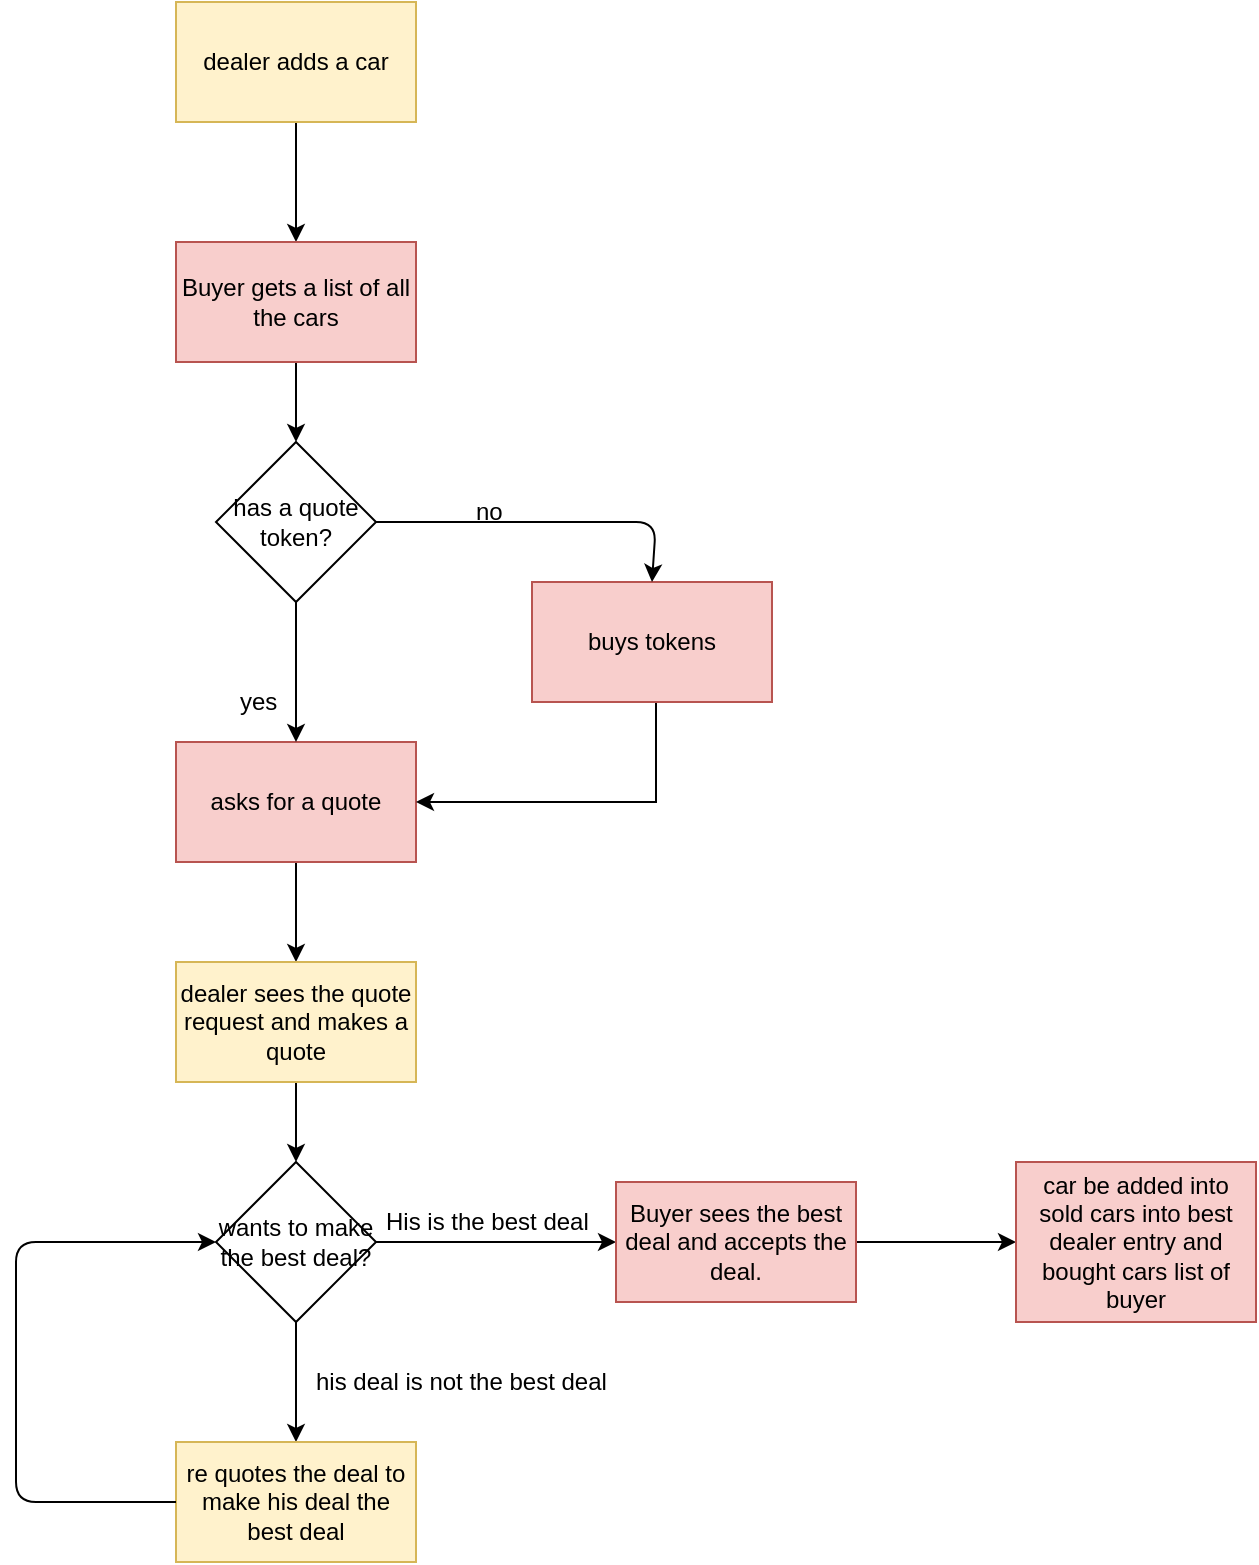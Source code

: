 <mxfile version="12.1.7" type="device" pages="8"><diagram id="_JWOahZKL6afUzLw938U" name="App Flow"><mxGraphModel dx="1010" dy="579" grid="1" gridSize="10" guides="1" tooltips="1" connect="1" arrows="1" fold="1" page="1" pageScale="1" pageWidth="1600" pageHeight="900" math="0" shadow="0"><root><mxCell id="xQUH49Ker7GJrJ7nFo1s-0"/><mxCell id="xQUH49Ker7GJrJ7nFo1s-1" parent="xQUH49Ker7GJrJ7nFo1s-0"/><mxCell id="lSdM_FK7OzMvM5Q3ENN9-2" value="" style="edgeStyle=orthogonalEdgeStyle;rounded=0;orthogonalLoop=1;jettySize=auto;html=1;" parent="xQUH49Ker7GJrJ7nFo1s-1" source="lSdM_FK7OzMvM5Q3ENN9-0" target="lSdM_FK7OzMvM5Q3ENN9-1" edge="1"><mxGeometry relative="1" as="geometry"/></mxCell><mxCell id="lSdM_FK7OzMvM5Q3ENN9-0" value="&lt;font color=&quot;#000000&quot;&gt;dealer adds a car&lt;/font&gt;" style="rounded=0;whiteSpace=wrap;html=1;fillColor=#fff2cc;strokeColor=#d6b656;" parent="xQUH49Ker7GJrJ7nFo1s-1" vertex="1"><mxGeometry x="600" y="80" width="120" height="60" as="geometry"/></mxCell><mxCell id="lSdM_FK7OzMvM5Q3ENN9-13" value="" style="edgeStyle=orthogonalEdgeStyle;rounded=0;orthogonalLoop=1;jettySize=auto;html=1;" parent="xQUH49Ker7GJrJ7nFo1s-1" source="lSdM_FK7OzMvM5Q3ENN9-1" target="lSdM_FK7OzMvM5Q3ENN9-9" edge="1"><mxGeometry relative="1" as="geometry"/></mxCell><mxCell id="lSdM_FK7OzMvM5Q3ENN9-1" value="&lt;font color=&quot;#000000&quot;&gt;Buyer gets a list of all the cars&lt;/font&gt;" style="rounded=0;whiteSpace=wrap;html=1;fillColor=#f8cecc;strokeColor=#b85450;" parent="xQUH49Ker7GJrJ7nFo1s-1" vertex="1"><mxGeometry x="600" y="200" width="120" height="60" as="geometry"/></mxCell><mxCell id="lSdM_FK7OzMvM5Q3ENN9-6" value="" style="edgeStyle=orthogonalEdgeStyle;rounded=0;orthogonalLoop=1;jettySize=auto;html=1;" parent="xQUH49Ker7GJrJ7nFo1s-1" source="lSdM_FK7OzMvM5Q3ENN9-3" target="lSdM_FK7OzMvM5Q3ENN9-5" edge="1"><mxGeometry relative="1" as="geometry"/></mxCell><mxCell id="lSdM_FK7OzMvM5Q3ENN9-3" value="&lt;font color=&quot;#000000&quot;&gt;asks for a quote&lt;/font&gt;" style="rounded=0;whiteSpace=wrap;html=1;fillColor=#f8cecc;strokeColor=#b85450;" parent="xQUH49Ker7GJrJ7nFo1s-1" vertex="1"><mxGeometry x="600" y="450" width="120" height="60" as="geometry"/></mxCell><mxCell id="lSdM_FK7OzMvM5Q3ENN9-22" value="" style="edgeStyle=orthogonalEdgeStyle;rounded=0;orthogonalLoop=1;jettySize=auto;html=1;" parent="xQUH49Ker7GJrJ7nFo1s-1" source="lSdM_FK7OzMvM5Q3ENN9-5" target="lSdM_FK7OzMvM5Q3ENN9-21" edge="1"><mxGeometry relative="1" as="geometry"/></mxCell><mxCell id="lSdM_FK7OzMvM5Q3ENN9-5" value="&lt;font color=&quot;#000000&quot;&gt;dealer sees the quote request and makes a quote&lt;/font&gt;" style="rounded=0;whiteSpace=wrap;html=1;fillColor=#fff2cc;strokeColor=#d6b656;" parent="xQUH49Ker7GJrJ7nFo1s-1" vertex="1"><mxGeometry x="600" y="560" width="120" height="60" as="geometry"/></mxCell><mxCell id="lSdM_FK7OzMvM5Q3ENN9-9" value="has a quote token?" style="rhombus;whiteSpace=wrap;html=1;" parent="xQUH49Ker7GJrJ7nFo1s-1" vertex="1"><mxGeometry x="620" y="300" width="80" height="80" as="geometry"/></mxCell><mxCell id="lSdM_FK7OzMvM5Q3ENN9-10" value="" style="endArrow=classic;html=1;exitX=0.5;exitY=1;exitDx=0;exitDy=0;entryX=0.5;entryY=0;entryDx=0;entryDy=0;" parent="xQUH49Ker7GJrJ7nFo1s-1" source="lSdM_FK7OzMvM5Q3ENN9-9" target="lSdM_FK7OzMvM5Q3ENN9-3" edge="1"><mxGeometry width="50" height="50" relative="1" as="geometry"><mxPoint x="440" y="870" as="sourcePoint"/><mxPoint x="490" y="820" as="targetPoint"/><Array as="points"><mxPoint x="660" y="420"/></Array></mxGeometry></mxCell><mxCell id="lSdM_FK7OzMvM5Q3ENN9-11" value="yes" style="text;html=1;resizable=0;points=[];autosize=1;align=left;verticalAlign=top;spacingTop=-4;" parent="xQUH49Ker7GJrJ7nFo1s-1" vertex="1"><mxGeometry x="630" y="420" width="30" height="20" as="geometry"/></mxCell><mxCell id="lSdM_FK7OzMvM5Q3ENN9-20" value="" style="edgeStyle=orthogonalEdgeStyle;rounded=0;orthogonalLoop=1;jettySize=auto;html=1;entryX=1;entryY=0.5;entryDx=0;entryDy=0;" parent="xQUH49Ker7GJrJ7nFo1s-1" source="lSdM_FK7OzMvM5Q3ENN9-16" target="lSdM_FK7OzMvM5Q3ENN9-3" edge="1"><mxGeometry relative="1" as="geometry"><mxPoint x="840" y="540" as="targetPoint"/><Array as="points"><mxPoint x="840" y="480"/></Array></mxGeometry></mxCell><mxCell id="lSdM_FK7OzMvM5Q3ENN9-16" value="&lt;font color=&quot;#000000&quot;&gt;buys tokens&lt;/font&gt;" style="rounded=0;whiteSpace=wrap;html=1;fillColor=#f8cecc;strokeColor=#b85450;" parent="xQUH49Ker7GJrJ7nFo1s-1" vertex="1"><mxGeometry x="778" y="370" width="120" height="60" as="geometry"/></mxCell><mxCell id="lSdM_FK7OzMvM5Q3ENN9-17" value="" style="endArrow=classic;html=1;exitX=1;exitY=0.5;exitDx=0;exitDy=0;entryX=0.5;entryY=0;entryDx=0;entryDy=0;" parent="xQUH49Ker7GJrJ7nFo1s-1" source="lSdM_FK7OzMvM5Q3ENN9-9" target="lSdM_FK7OzMvM5Q3ENN9-16" edge="1"><mxGeometry width="50" height="50" relative="1" as="geometry"><mxPoint x="440" y="870" as="sourcePoint"/><mxPoint x="490" y="820" as="targetPoint"/><Array as="points"><mxPoint x="840" y="340"/></Array></mxGeometry></mxCell><mxCell id="lSdM_FK7OzMvM5Q3ENN9-18" value="no" style="text;html=1;resizable=0;points=[];autosize=1;align=left;verticalAlign=top;spacingTop=-4;" parent="xQUH49Ker7GJrJ7nFo1s-1" vertex="1"><mxGeometry x="748" y="325" width="30" height="20" as="geometry"/></mxCell><mxCell id="lSdM_FK7OzMvM5Q3ENN9-24" value="" style="edgeStyle=orthogonalEdgeStyle;rounded=0;orthogonalLoop=1;jettySize=auto;html=1;entryX=0;entryY=0.5;entryDx=0;entryDy=0;" parent="xQUH49Ker7GJrJ7nFo1s-1" source="lSdM_FK7OzMvM5Q3ENN9-21" target="lSdM_FK7OzMvM5Q3ENN9-25" edge="1"><mxGeometry relative="1" as="geometry"><mxPoint x="780" y="700" as="targetPoint"/></mxGeometry></mxCell><mxCell id="lSdM_FK7OzMvM5Q3ENN9-28" value="" style="edgeStyle=orthogonalEdgeStyle;rounded=0;orthogonalLoop=1;jettySize=auto;html=1;" parent="xQUH49Ker7GJrJ7nFo1s-1" source="lSdM_FK7OzMvM5Q3ENN9-21" edge="1"><mxGeometry relative="1" as="geometry"><mxPoint x="660" y="800" as="targetPoint"/></mxGeometry></mxCell><mxCell id="lSdM_FK7OzMvM5Q3ENN9-21" value="wants to make the best deal?" style="rhombus;whiteSpace=wrap;html=1;" parent="xQUH49Ker7GJrJ7nFo1s-1" vertex="1"><mxGeometry x="620" y="660" width="80" height="80" as="geometry"/></mxCell><mxCell id="lSdM_FK7OzMvM5Q3ENN9-35" value="" style="edgeStyle=orthogonalEdgeStyle;rounded=0;orthogonalLoop=1;jettySize=auto;html=1;" parent="xQUH49Ker7GJrJ7nFo1s-1" source="lSdM_FK7OzMvM5Q3ENN9-25" target="lSdM_FK7OzMvM5Q3ENN9-34" edge="1"><mxGeometry relative="1" as="geometry"/></mxCell><mxCell id="lSdM_FK7OzMvM5Q3ENN9-25" value="&lt;span style=&quot;color: rgb(0 , 0 , 0) ; white-space: normal&quot;&gt;Buyer sees the best deal and accepts the deal.&lt;/span&gt;" style="rounded=0;whiteSpace=wrap;html=1;fillColor=#f8cecc;strokeColor=#b85450;" parent="xQUH49Ker7GJrJ7nFo1s-1" vertex="1"><mxGeometry x="820" y="670" width="120" height="60" as="geometry"/></mxCell><mxCell id="lSdM_FK7OzMvM5Q3ENN9-34" value="&lt;span style=&quot;color: rgb(0 , 0 , 0) ; white-space: normal&quot;&gt;car be added into sold cars into best dealer entry and bought cars list of buyer&lt;/span&gt;" style="rounded=0;whiteSpace=wrap;html=1;fillColor=#f8cecc;strokeColor=#b85450;" parent="xQUH49Ker7GJrJ7nFo1s-1" vertex="1"><mxGeometry x="1020" y="660" width="120" height="80" as="geometry"/></mxCell><mxCell id="lSdM_FK7OzMvM5Q3ENN9-26" value="His is the best deal" style="text;html=1;resizable=0;points=[];autosize=1;align=left;verticalAlign=top;spacingTop=-4;" parent="xQUH49Ker7GJrJ7nFo1s-1" vertex="1"><mxGeometry x="703" y="680" width="120" height="20" as="geometry"/></mxCell><mxCell id="lSdM_FK7OzMvM5Q3ENN9-29" value="&lt;font color=&quot;#000000&quot;&gt;re quotes the deal to make his deal the best deal&lt;/font&gt;" style="rounded=0;whiteSpace=wrap;html=1;fillColor=#fff2cc;strokeColor=#d6b656;" parent="xQUH49Ker7GJrJ7nFo1s-1" vertex="1"><mxGeometry x="600" y="800" width="120" height="60" as="geometry"/></mxCell><mxCell id="lSdM_FK7OzMvM5Q3ENN9-30" value="his deal is not the best deal" style="text;html=1;resizable=0;points=[];autosize=1;align=left;verticalAlign=top;spacingTop=-4;" parent="xQUH49Ker7GJrJ7nFo1s-1" vertex="1"><mxGeometry x="668" y="760" width="160" height="20" as="geometry"/></mxCell><mxCell id="lSdM_FK7OzMvM5Q3ENN9-33" value="" style="endArrow=classic;html=1;exitX=0;exitY=0.5;exitDx=0;exitDy=0;entryX=0;entryY=0.5;entryDx=0;entryDy=0;" parent="xQUH49Ker7GJrJ7nFo1s-1" source="lSdM_FK7OzMvM5Q3ENN9-29" target="lSdM_FK7OzMvM5Q3ENN9-21" edge="1"><mxGeometry width="50" height="50" relative="1" as="geometry"><mxPoint x="600" y="930" as="sourcePoint"/><mxPoint x="650" y="880" as="targetPoint"/><Array as="points"><mxPoint x="520" y="830"/><mxPoint x="520" y="700"/></Array></mxGeometry></mxCell></root></mxGraphModel></diagram><diagram id="l_OWvoOeJdLiLhpWhMHk" name="dealer main page"><mxGraphModel dx="1010" dy="579" grid="1" gridSize="10" guides="1" tooltips="1" connect="1" arrows="1" fold="1" page="1" pageScale="1" pageWidth="1600" pageHeight="900" math="0" shadow="0"><root><mxCell id="0"/><mxCell id="1" parent="0"/><mxCell id="rDy1bHZnSCG0tOZnkR3o-3" value="" style="edgeStyle=orthogonalEdgeStyle;rounded=0;orthogonalLoop=1;jettySize=auto;html=1;" parent="1" source="rDy1bHZnSCG0tOZnkR3o-1" target="rDy1bHZnSCG0tOZnkR3o-2" edge="1"><mxGeometry relative="1" as="geometry"/></mxCell><mxCell id="rDy1bHZnSCG0tOZnkR3o-1" value="Dealer Registration" style="rounded=0;whiteSpace=wrap;html=1;fillColor=#fa6800;strokeColor=#C73500;fontColor=#ffffff;" parent="1" vertex="1"><mxGeometry x="410" y="140" width="120" height="60" as="geometry"/></mxCell><mxCell id="rDy1bHZnSCG0tOZnkR3o-5" value="" style="edgeStyle=orthogonalEdgeStyle;rounded=0;orthogonalLoop=1;jettySize=auto;html=1;" parent="1" source="rDy1bHZnSCG0tOZnkR3o-2" target="rDy1bHZnSCG0tOZnkR3o-4" edge="1"><mxGeometry relative="1" as="geometry"><Array as="points"><mxPoint x="470" y="370"/><mxPoint x="250" y="370"/></Array></mxGeometry></mxCell><mxCell id="rDy1bHZnSCG0tOZnkR3o-9" value="" style="edgeStyle=orthogonalEdgeStyle;rounded=0;orthogonalLoop=1;jettySize=auto;html=1;" parent="1" source="rDy1bHZnSCG0tOZnkR3o-2" target="rDy1bHZnSCG0tOZnkR3o-8" edge="1"><mxGeometry relative="1" as="geometry"><Array as="points"><mxPoint x="470" y="370"/><mxPoint x="700" y="370"/></Array></mxGeometry></mxCell><mxCell id="rDy1bHZnSCG0tOZnkR3o-2" value="Dealer Login" style="rounded=0;whiteSpace=wrap;html=1;fillColor=#fa6800;strokeColor=#C73500;fontColor=#ffffff;" parent="1" vertex="1"><mxGeometry x="410" y="270" width="120" height="60" as="geometry"/></mxCell><mxCell id="rDy1bHZnSCG0tOZnkR3o-8" value="sold cars" style="rounded=0;whiteSpace=wrap;html=1;fillColor=#6d8764;strokeColor=#3A5431;fontColor=#ffffff;" parent="1" vertex="1"><mxGeometry x="630" y="430" width="120" height="60" as="geometry"/></mxCell><mxCell id="rDy1bHZnSCG0tOZnkR3o-4" value="Market" style="rounded=0;whiteSpace=wrap;html=1;fillColor=#6d8764;strokeColor=#3A5431;fontColor=#ffffff;" parent="1" vertex="1"><mxGeometry x="190" y="430" width="120" height="60" as="geometry"/></mxCell><mxCell id="rDy1bHZnSCG0tOZnkR3o-6" value="selling cars" style="rounded=0;whiteSpace=wrap;html=1;fillColor=#6d8764;strokeColor=#3A5431;fontColor=#ffffff;" parent="1" vertex="1"><mxGeometry x="410" y="430" width="120" height="60" as="geometry"/></mxCell><mxCell id="rDy1bHZnSCG0tOZnkR3o-7" value="" style="endArrow=classic;html=1;exitX=0.5;exitY=1;exitDx=0;exitDy=0;entryX=0.5;entryY=0;entryDx=0;entryDy=0;" parent="1" source="rDy1bHZnSCG0tOZnkR3o-2" target="rDy1bHZnSCG0tOZnkR3o-6" edge="1"><mxGeometry width="50" height="50" relative="1" as="geometry"><mxPoint x="190" y="560" as="sourcePoint"/><mxPoint x="240" y="510" as="targetPoint"/></mxGeometry></mxCell><mxCell id="rDy1bHZnSCG0tOZnkR3o-10" value="Name&lt;br&gt;Registration&lt;br&gt;location&lt;br&gt;Brand&lt;br&gt;new car contact&lt;br&gt;used car contact" style="shape=callout;whiteSpace=wrap;html=1;perimeter=calloutPerimeter;position2=0.35;fillColor=#647687;strokeColor=#314354;fontColor=#ffffff;" parent="1" vertex="1"><mxGeometry x="460" y="10" width="220" height="140" as="geometry"/></mxCell><mxCell id="7pzihvkaEYAT3Uon4yB2-1" value="add car" style="rounded=0;whiteSpace=wrap;html=1;fillColor=#6d8764;strokeColor=#3A5431;fontColor=#ffffff;" parent="1" vertex="1"><mxGeometry x="800" y="430" width="120" height="60" as="geometry"/></mxCell><mxCell id="7pzihvkaEYAT3Uon4yB2-3" value="" style="endArrow=classic;html=1;entryX=0.5;entryY=0;entryDx=0;entryDy=0;" parent="1" target="7pzihvkaEYAT3Uon4yB2-1" edge="1"><mxGeometry width="50" height="50" relative="1" as="geometry"><mxPoint x="470" y="330" as="sourcePoint"/><mxPoint x="240" y="510" as="targetPoint"/><Array as="points"><mxPoint x="470" y="370"/><mxPoint x="700" y="370"/><mxPoint x="860" y="370"/><mxPoint x="860" y="380"/></Array></mxGeometry></mxCell></root></mxGraphModel></diagram><diagram id="HciQ6Fyn_1RS3OPEF-Uc" name="Buyer main page"><mxGraphModel dx="1010" dy="579" grid="1" gridSize="10" guides="1" tooltips="1" connect="1" arrows="1" fold="1" page="1" pageScale="1" pageWidth="1600" pageHeight="900" math="0" shadow="0"><root><mxCell id="kFa2ygG_e-dMttKfjSjG-0"/><mxCell id="kFa2ygG_e-dMttKfjSjG-1" parent="kFa2ygG_e-dMttKfjSjG-0"/><mxCell id="FEh0z0C6zVy-Aej0r-nN-0" value="" style="edgeStyle=orthogonalEdgeStyle;rounded=0;orthogonalLoop=1;jettySize=auto;html=1;" parent="kFa2ygG_e-dMttKfjSjG-1" source="FEh0z0C6zVy-Aej0r-nN-1" target="FEh0z0C6zVy-Aej0r-nN-4" edge="1"><mxGeometry relative="1" as="geometry"/></mxCell><mxCell id="FEh0z0C6zVy-Aej0r-nN-1" value="Buyer Registration" style="rounded=0;whiteSpace=wrap;html=1;fillColor=#fa6800;strokeColor=#C73500;fontColor=#ffffff;" parent="kFa2ygG_e-dMttKfjSjG-1" vertex="1"><mxGeometry x="540" y="150" width="120" height="60" as="geometry"/></mxCell><mxCell id="FEh0z0C6zVy-Aej0r-nN-2" value="" style="edgeStyle=orthogonalEdgeStyle;rounded=0;orthogonalLoop=1;jettySize=auto;html=1;" parent="kFa2ygG_e-dMttKfjSjG-1" source="FEh0z0C6zVy-Aej0r-nN-4" target="FEh0z0C6zVy-Aej0r-nN-6" edge="1"><mxGeometry relative="1" as="geometry"><Array as="points"><mxPoint x="600" y="370"/><mxPoint x="250" y="370"/></Array></mxGeometry></mxCell><mxCell id="FEh0z0C6zVy-Aej0r-nN-3" value="" style="edgeStyle=orthogonalEdgeStyle;rounded=0;orthogonalLoop=1;jettySize=auto;html=1;" parent="kFa2ygG_e-dMttKfjSjG-1" source="FEh0z0C6zVy-Aej0r-nN-4" target="FEh0z0C6zVy-Aej0r-nN-5" edge="1"><mxGeometry relative="1" as="geometry"><Array as="points"><mxPoint x="600" y="370"/><mxPoint x="700" y="370"/></Array></mxGeometry></mxCell><mxCell id="28tw2Whh2TYjzqn_sLsY-1" value="" style="edgeStyle=orthogonalEdgeStyle;rounded=0;orthogonalLoop=1;jettySize=auto;html=1;" parent="kFa2ygG_e-dMttKfjSjG-1" source="FEh0z0C6zVy-Aej0r-nN-4" target="28tw2Whh2TYjzqn_sLsY-0" edge="1"><mxGeometry relative="1" as="geometry"><Array as="points"><mxPoint x="600" y="370"/><mxPoint x="910" y="370"/></Array></mxGeometry></mxCell><mxCell id="FEh0z0C6zVy-Aej0r-nN-4" value="Buyer Login" style="rounded=0;whiteSpace=wrap;html=1;fillColor=#fa6800;strokeColor=#C73500;fontColor=#ffffff;" parent="kFa2ygG_e-dMttKfjSjG-1" vertex="1"><mxGeometry x="540" y="280" width="120" height="60" as="geometry"/></mxCell><mxCell id="28tw2Whh2TYjzqn_sLsY-0" value="Buy quote Tokens" style="rounded=0;whiteSpace=wrap;html=1;fillColor=#6d8764;strokeColor=#3A5431;fontColor=#ffffff;" parent="kFa2ygG_e-dMttKfjSjG-1" vertex="1"><mxGeometry x="850" y="430" width="120" height="60" as="geometry"/></mxCell><mxCell id="FEh0z0C6zVy-Aej0r-nN-5" value="bought cars" style="rounded=0;whiteSpace=wrap;html=1;fillColor=#6d8764;strokeColor=#3A5431;fontColor=#ffffff;" parent="kFa2ygG_e-dMttKfjSjG-1" vertex="1"><mxGeometry x="630" y="430" width="120" height="60" as="geometry"/></mxCell><mxCell id="FEh0z0C6zVy-Aej0r-nN-6" value="Display cars for quoting" style="rounded=0;whiteSpace=wrap;html=1;fillColor=#6d8764;strokeColor=#3A5431;fontColor=#ffffff;" parent="kFa2ygG_e-dMttKfjSjG-1" vertex="1"><mxGeometry x="190" y="430" width="120" height="60" as="geometry"/></mxCell><mxCell id="FEh0z0C6zVy-Aej0r-nN-7" value="asked for quotes list" style="rounded=0;whiteSpace=wrap;html=1;fillColor=#6d8764;strokeColor=#3A5431;fontColor=#ffffff;" parent="kFa2ygG_e-dMttKfjSjG-1" vertex="1"><mxGeometry x="410" y="430" width="120" height="60" as="geometry"/></mxCell><mxCell id="FEh0z0C6zVy-Aej0r-nN-9" value="Name&lt;br&gt;location&lt;br&gt;email&lt;br&gt;mobile" style="shape=callout;whiteSpace=wrap;html=1;perimeter=calloutPerimeter;position2=0.35;fillColor=#647687;strokeColor=#314354;fontColor=#ffffff;" parent="kFa2ygG_e-dMttKfjSjG-1" vertex="1"><mxGeometry x="590" y="20" width="220" height="140" as="geometry"/></mxCell><mxCell id="28tw2Whh2TYjzqn_sLsY-4" value="" style="endArrow=classic;html=1;" parent="kFa2ygG_e-dMttKfjSjG-1" target="FEh0z0C6zVy-Aej0r-nN-7" edge="1"><mxGeometry width="50" height="50" relative="1" as="geometry"><mxPoint x="470" y="370" as="sourcePoint"/><mxPoint x="240" y="510" as="targetPoint"/></mxGeometry></mxCell></root></mxGraphModel></diagram><diagram id="SoOjAlOEeJSRVpAw0em8" name="market"><mxGraphModel dx="1010" dy="579" grid="1" gridSize="10" guides="1" tooltips="1" connect="1" arrows="1" fold="1" page="1" pageScale="1" pageWidth="1600" pageHeight="900" math="0" shadow="0"><root><mxCell id="N1uM5n4BXM5df2yX37hn-0"/><mxCell id="N1uM5n4BXM5df2yX37hn-1" parent="N1uM5n4BXM5df2yX37hn-0"/><mxCell id="N1uM5n4BXM5df2yX37hn-2" value="" style="rounded=0;whiteSpace=wrap;html=1;fillColor=#f9f7ed;strokeColor=#36393d;" parent="N1uM5n4BXM5df2yX37hn-1" vertex="1"><mxGeometry x="70" y="50" width="900" height="470" as="geometry"/></mxCell><mxCell id="N1uM5n4BXM5df2yX37hn-3" value="" style="rounded=0;whiteSpace=wrap;html=1;fillColor=#cce5ff;strokeColor=#36393d;" parent="N1uM5n4BXM5df2yX37hn-1" vertex="1"><mxGeometry x="100" y="90" width="840" height="70" as="geometry"/></mxCell><mxCell id="N1uM5n4BXM5df2yX37hn-4" value="&lt;font color=&quot;#000000&quot;&gt;&lt;b&gt;Car Details&lt;/b&gt;&lt;/font&gt;" style="rounded=0;whiteSpace=wrap;html=1;fillColor=#cdeb8b;strokeColor=#36393d;" parent="N1uM5n4BXM5df2yX37hn-1" vertex="1"><mxGeometry x="120" y="95" width="120" height="60" as="geometry"/></mxCell><mxCell id="N1uM5n4BXM5df2yX37hn-5" value="&lt;font color=&quot;#000000&quot;&gt;&lt;b&gt;Best Quote&lt;/b&gt;&lt;/font&gt;" style="rounded=0;whiteSpace=wrap;html=1;fillColor=#cdeb8b;strokeColor=#36393d;" parent="N1uM5n4BXM5df2yX37hn-1" vertex="1"><mxGeometry x="350" y="95" width="120" height="60" as="geometry"/></mxCell><mxCell id="N1uM5n4BXM5df2yX37hn-6" value="&lt;b style=&quot;color: rgb(0 , 0 , 0) ; white-space: normal&quot;&gt;previous Quote&lt;/b&gt;" style="rounded=0;whiteSpace=wrap;html=1;fillColor=#cdeb8b;strokeColor=#36393d;" parent="N1uM5n4BXM5df2yX37hn-1" vertex="1"><mxGeometry x="590" y="95" width="120" height="60" as="geometry"/></mxCell><mxCell id="N1uM5n4BXM5df2yX37hn-7" value="&lt;b style=&quot;color: rgb(0 , 0 , 0) ; white-space: normal&quot;&gt;Make quote&lt;/b&gt;" style="rounded=0;whiteSpace=wrap;html=1;fillColor=#ffcc99;strokeColor=#36393d;" parent="N1uM5n4BXM5df2yX37hn-1" vertex="1"><mxGeometry x="810" y="95" width="120" height="60" as="geometry"/></mxCell><mxCell id="N1uM5n4BXM5df2yX37hn-8" value="" style="rounded=0;whiteSpace=wrap;html=1;fillColor=#cce5ff;strokeColor=#36393d;" parent="N1uM5n4BXM5df2yX37hn-1" vertex="1"><mxGeometry x="100" y="190" width="840" height="70" as="geometry"/></mxCell><mxCell id="N1uM5n4BXM5df2yX37hn-9" value="&lt;font color=&quot;#000000&quot;&gt;&lt;b&gt;Car Details&lt;/b&gt;&lt;/font&gt;" style="rounded=0;whiteSpace=wrap;html=1;fillColor=#cdeb8b;strokeColor=#36393d;" parent="N1uM5n4BXM5df2yX37hn-1" vertex="1"><mxGeometry x="120" y="195" width="120" height="60" as="geometry"/></mxCell><mxCell id="N1uM5n4BXM5df2yX37hn-10" value="&lt;font color=&quot;#000000&quot;&gt;&lt;b&gt;Best Quote&lt;/b&gt;&lt;/font&gt;" style="rounded=0;whiteSpace=wrap;html=1;fillColor=#cdeb8b;strokeColor=#36393d;" parent="N1uM5n4BXM5df2yX37hn-1" vertex="1"><mxGeometry x="350" y="195" width="120" height="60" as="geometry"/></mxCell><mxCell id="N1uM5n4BXM5df2yX37hn-11" value="&lt;b style=&quot;color: rgb(0 , 0 , 0) ; white-space: normal&quot;&gt;your Quote&lt;/b&gt;" style="rounded=0;whiteSpace=wrap;html=1;fillColor=#cdeb8b;strokeColor=#36393d;" parent="N1uM5n4BXM5df2yX37hn-1" vertex="1"><mxGeometry x="590" y="195" width="120" height="60" as="geometry"/></mxCell><mxCell id="N1uM5n4BXM5df2yX37hn-12" value="&lt;b style=&quot;color: rgb(0 , 0 , 0) ; white-space: normal&quot;&gt;Make quote&lt;/b&gt;" style="rounded=0;whiteSpace=wrap;html=1;fillColor=#ffcc99;strokeColor=#36393d;" parent="N1uM5n4BXM5df2yX37hn-1" vertex="1"><mxGeometry x="810" y="195" width="120" height="60" as="geometry"/></mxCell><mxCell id="N1uM5n4BXM5df2yX37hn-13" value="" style="rounded=0;whiteSpace=wrap;html=1;fillColor=#cce5ff;strokeColor=#36393d;" parent="N1uM5n4BXM5df2yX37hn-1" vertex="1"><mxGeometry x="100" y="290" width="840" height="70" as="geometry"/></mxCell><mxCell id="N1uM5n4BXM5df2yX37hn-14" value="&lt;font color=&quot;#000000&quot;&gt;&lt;b&gt;Car Details&lt;/b&gt;&lt;/font&gt;" style="rounded=0;whiteSpace=wrap;html=1;fillColor=#cdeb8b;strokeColor=#36393d;" parent="N1uM5n4BXM5df2yX37hn-1" vertex="1"><mxGeometry x="120" y="295" width="120" height="60" as="geometry"/></mxCell><mxCell id="N1uM5n4BXM5df2yX37hn-15" value="&lt;font color=&quot;#000000&quot;&gt;&lt;b&gt;Best Quote&lt;/b&gt;&lt;/font&gt;" style="rounded=0;whiteSpace=wrap;html=1;fillColor=#cdeb8b;strokeColor=#36393d;" parent="N1uM5n4BXM5df2yX37hn-1" vertex="1"><mxGeometry x="350" y="295" width="120" height="60" as="geometry"/></mxCell><mxCell id="N1uM5n4BXM5df2yX37hn-16" value="&lt;b style=&quot;color: rgb(0 , 0 , 0) ; white-space: normal&quot;&gt;your Quote&lt;/b&gt;" style="rounded=0;whiteSpace=wrap;html=1;fillColor=#cdeb8b;strokeColor=#36393d;" parent="N1uM5n4BXM5df2yX37hn-1" vertex="1"><mxGeometry x="590" y="295" width="120" height="60" as="geometry"/></mxCell><mxCell id="N1uM5n4BXM5df2yX37hn-17" value="&lt;b style=&quot;color: rgb(0 , 0 , 0) ; white-space: normal&quot;&gt;Make quote&lt;/b&gt;" style="rounded=0;whiteSpace=wrap;html=1;fillColor=#ffcc99;strokeColor=#36393d;" parent="N1uM5n4BXM5df2yX37hn-1" vertex="1"><mxGeometry x="810" y="295" width="120" height="60" as="geometry"/></mxCell><mxCell id="N1uM5n4BXM5df2yX37hn-18" value="" style="rounded=0;whiteSpace=wrap;html=1;fillColor=#cce5ff;strokeColor=#36393d;" parent="N1uM5n4BXM5df2yX37hn-1" vertex="1"><mxGeometry x="100" y="390" width="840" height="70" as="geometry"/></mxCell><mxCell id="N1uM5n4BXM5df2yX37hn-19" value="&lt;font color=&quot;#000000&quot;&gt;&lt;b&gt;Car Details&lt;/b&gt;&lt;/font&gt;" style="rounded=0;whiteSpace=wrap;html=1;fillColor=#cdeb8b;strokeColor=#36393d;" parent="N1uM5n4BXM5df2yX37hn-1" vertex="1"><mxGeometry x="120" y="395" width="120" height="60" as="geometry"/></mxCell><mxCell id="N1uM5n4BXM5df2yX37hn-20" value="&lt;font color=&quot;#000000&quot;&gt;&lt;b&gt;Best Quote&lt;/b&gt;&lt;/font&gt;" style="rounded=0;whiteSpace=wrap;html=1;fillColor=#cdeb8b;strokeColor=#36393d;" parent="N1uM5n4BXM5df2yX37hn-1" vertex="1"><mxGeometry x="350" y="395" width="120" height="60" as="geometry"/></mxCell><mxCell id="N1uM5n4BXM5df2yX37hn-21" value="&lt;b style=&quot;color: rgb(0 , 0 , 0) ; white-space: normal&quot;&gt;your Quote&lt;/b&gt;" style="rounded=0;whiteSpace=wrap;html=1;fillColor=#cdeb8b;strokeColor=#36393d;" parent="N1uM5n4BXM5df2yX37hn-1" vertex="1"><mxGeometry x="590" y="395" width="120" height="60" as="geometry"/></mxCell><mxCell id="N1uM5n4BXM5df2yX37hn-22" value="&lt;b style=&quot;color: rgb(0 , 0 , 0) ; white-space: normal&quot;&gt;Make quote&lt;/b&gt;" style="rounded=0;whiteSpace=wrap;html=1;fillColor=#ffcc99;strokeColor=#36393d;" parent="N1uM5n4BXM5df2yX37hn-1" vertex="1"><mxGeometry x="810" y="395" width="120" height="60" as="geometry"/></mxCell></root></mxGraphModel></diagram><diagram id="Z0N23t9LJKwJlmC6IoqC" name="Make Quote"><mxGraphModel dx="1024" dy="562" grid="1" gridSize="10" guides="1" tooltips="1" connect="1" arrows="1" fold="1" page="1" pageScale="1" pageWidth="1600" pageHeight="900" math="0" shadow="0"><root><mxCell id="0UrxGp0gx8oBhefroomr-0"/><mxCell id="0UrxGp0gx8oBhefroomr-1" parent="0UrxGp0gx8oBhefroomr-0"/><mxCell id="0UrxGp0gx8oBhefroomr-2" value="" style="rounded=0;whiteSpace=wrap;html=1;fillColor=#f9f7ed;strokeColor=#36393d;" vertex="1" parent="0UrxGp0gx8oBhefroomr-1"><mxGeometry x="330" y="160" width="340" height="490" as="geometry"/></mxCell><mxCell id="cJWZJThstPE6WvMgoiT4-0" value="&lt;font color=&quot;#000000&quot;&gt;&lt;b&gt;&lt;i&gt;Car details&lt;/i&gt;&lt;/b&gt;&lt;/font&gt;" style="rounded=0;whiteSpace=wrap;html=1;fillColor=#cdeb8b;strokeColor=#36393d;" vertex="1" parent="0UrxGp0gx8oBhefroomr-1"><mxGeometry x="415" y="200" width="170" height="130" as="geometry"/></mxCell><mxCell id="hpq8Jpx0dBM6gO05Zb4t-0" value="&lt;font color=&quot;#000000&quot;&gt;&lt;b&gt;Enter Quote&lt;/b&gt;&lt;/font&gt;" style="rounded=0;whiteSpace=wrap;html=1;fillColor=#ffcc99;strokeColor=#36393d;" vertex="1" parent="0UrxGp0gx8oBhefroomr-1"><mxGeometry x="410" y="390" width="180" height="80" as="geometry"/></mxCell><mxCell id="hpq8Jpx0dBM6gO05Zb4t-1" value="&lt;font color=&quot;#000000&quot;&gt;&lt;b&gt;&lt;i&gt;Display quote effective price&lt;/i&gt;&lt;/b&gt;&lt;/font&gt;" style="rounded=0;whiteSpace=wrap;html=1;fillColor=#cdeb8b;strokeColor=#36393d;" vertex="1" parent="0UrxGp0gx8oBhefroomr-1"><mxGeometry x="410" y="510" width="180" height="60" as="geometry"/></mxCell></root></mxGraphModel></diagram><diagram id="NXJiwJl5b_1vi9bjn24G" name="Display cars for quoting"><mxGraphModel dx="1024" dy="562" grid="1" gridSize="10" guides="1" tooltips="1" connect="1" arrows="1" fold="1" page="1" pageScale="1" pageWidth="1600" pageHeight="900" math="0" shadow="0"><root><mxCell id="EYt9ORdNzNcrmYfPAYbU-0"/><mxCell id="EYt9ORdNzNcrmYfPAYbU-1" parent="EYt9ORdNzNcrmYfPAYbU-0"/><mxCell id="EYt9ORdNzNcrmYfPAYbU-2" value="" style="rounded=0;whiteSpace=wrap;html=1;fillColor=#f9f7ed;strokeColor=#36393d;" vertex="1" parent="EYt9ORdNzNcrmYfPAYbU-1"><mxGeometry x="70" y="50" width="900" height="470" as="geometry"/></mxCell><mxCell id="EYt9ORdNzNcrmYfPAYbU-3" value="" style="rounded=0;whiteSpace=wrap;html=1;fillColor=#cce5ff;strokeColor=#36393d;" vertex="1" parent="EYt9ORdNzNcrmYfPAYbU-1"><mxGeometry x="100" y="90" width="840" height="70" as="geometry"/></mxCell><mxCell id="EYt9ORdNzNcrmYfPAYbU-4" value="&lt;font color=&quot;#000000&quot;&gt;&lt;b&gt;Car Details&lt;/b&gt;&lt;/font&gt;" style="rounded=0;whiteSpace=wrap;html=1;fillColor=#cdeb8b;strokeColor=#36393d;" vertex="1" parent="EYt9ORdNzNcrmYfPAYbU-1"><mxGeometry x="120" y="95" width="660" height="60" as="geometry"/></mxCell><mxCell id="EYt9ORdNzNcrmYfPAYbU-7" value="&lt;b style=&quot;color: rgb(0 , 0 , 0) ; white-space: normal&quot;&gt;Ask for quote&lt;/b&gt;" style="rounded=0;whiteSpace=wrap;html=1;fillColor=#ffcc99;strokeColor=#36393d;" vertex="1" parent="EYt9ORdNzNcrmYfPAYbU-1"><mxGeometry x="810" y="95" width="120" height="60" as="geometry"/></mxCell><mxCell id="EYt9ORdNzNcrmYfPAYbU-8" value="" style="rounded=0;whiteSpace=wrap;html=1;fillColor=#cce5ff;strokeColor=#36393d;" vertex="1" parent="EYt9ORdNzNcrmYfPAYbU-1"><mxGeometry x="100" y="190" width="840" height="70" as="geometry"/></mxCell><mxCell id="EYt9ORdNzNcrmYfPAYbU-9" value="&lt;font color=&quot;#000000&quot;&gt;&lt;b&gt;Car Details&lt;/b&gt;&lt;/font&gt;" style="rounded=0;whiteSpace=wrap;html=1;fillColor=#cdeb8b;strokeColor=#36393d;" vertex="1" parent="EYt9ORdNzNcrmYfPAYbU-1"><mxGeometry x="120" y="195" width="660" height="60" as="geometry"/></mxCell><mxCell id="EYt9ORdNzNcrmYfPAYbU-12" value="&lt;b style=&quot;color: rgb(0 , 0 , 0)&quot;&gt;Ask for quote&lt;/b&gt;" style="rounded=0;whiteSpace=wrap;html=1;fillColor=#ffcc99;strokeColor=#36393d;" vertex="1" parent="EYt9ORdNzNcrmYfPAYbU-1"><mxGeometry x="810" y="195" width="120" height="60" as="geometry"/></mxCell><mxCell id="EYt9ORdNzNcrmYfPAYbU-13" value="" style="rounded=0;whiteSpace=wrap;html=1;fillColor=#cce5ff;strokeColor=#36393d;" vertex="1" parent="EYt9ORdNzNcrmYfPAYbU-1"><mxGeometry x="100" y="290" width="840" height="70" as="geometry"/></mxCell><mxCell id="EYt9ORdNzNcrmYfPAYbU-14" value="&lt;font color=&quot;#000000&quot;&gt;&lt;b&gt;Car Details&lt;/b&gt;&lt;/font&gt;" style="rounded=0;whiteSpace=wrap;html=1;fillColor=#cdeb8b;strokeColor=#36393d;" vertex="1" parent="EYt9ORdNzNcrmYfPAYbU-1"><mxGeometry x="120" y="295" width="660" height="60" as="geometry"/></mxCell><mxCell id="EYt9ORdNzNcrmYfPAYbU-17" value="&lt;b style=&quot;color: rgb(0 , 0 , 0)&quot;&gt;Ask for quote&lt;/b&gt;" style="rounded=0;whiteSpace=wrap;html=1;fillColor=#ffcc99;strokeColor=#36393d;" vertex="1" parent="EYt9ORdNzNcrmYfPAYbU-1"><mxGeometry x="810" y="295" width="120" height="60" as="geometry"/></mxCell><mxCell id="EYt9ORdNzNcrmYfPAYbU-18" value="" style="rounded=0;whiteSpace=wrap;html=1;fillColor=#cce5ff;strokeColor=#36393d;" vertex="1" parent="EYt9ORdNzNcrmYfPAYbU-1"><mxGeometry x="100" y="390" width="840" height="70" as="geometry"/></mxCell><mxCell id="EYt9ORdNzNcrmYfPAYbU-19" value="&lt;font color=&quot;#000000&quot;&gt;&lt;b&gt;Car Details&lt;/b&gt;&lt;/font&gt;" style="rounded=0;whiteSpace=wrap;html=1;fillColor=#cdeb8b;strokeColor=#36393d;" vertex="1" parent="EYt9ORdNzNcrmYfPAYbU-1"><mxGeometry x="120" y="395" width="660" height="60" as="geometry"/></mxCell><mxCell id="EYt9ORdNzNcrmYfPAYbU-22" value="&lt;b style=&quot;color: rgb(0 , 0 , 0)&quot;&gt;Ask for quote&lt;/b&gt;" style="rounded=0;whiteSpace=wrap;html=1;fillColor=#ffcc99;strokeColor=#36393d;" vertex="1" parent="EYt9ORdNzNcrmYfPAYbU-1"><mxGeometry x="810" y="395" width="120" height="60" as="geometry"/></mxCell></root></mxGraphModel></diagram><diagram id="dBmJiC03S_M71uWV9f6u" name="display quotes"><mxGraphModel dx="1024" dy="562" grid="1" gridSize="10" guides="1" tooltips="1" connect="1" arrows="1" fold="1" page="1" pageScale="1" pageWidth="1600" pageHeight="900" math="0" shadow="0"><root><mxCell id="_XpLNqw60uruVPTY1GFf-0"/><mxCell id="_XpLNqw60uruVPTY1GFf-1" parent="_XpLNqw60uruVPTY1GFf-0"/><mxCell id="ShTob9RhnNgn8d_JTzen-0" value="" style="rounded=0;whiteSpace=wrap;html=1;fillColor=#f9f7ed;strokeColor=#36393d;" vertex="1" parent="_XpLNqw60uruVPTY1GFf-1"><mxGeometry x="70" y="50" width="900" height="470" as="geometry"/></mxCell><mxCell id="ShTob9RhnNgn8d_JTzen-1" value="" style="rounded=0;whiteSpace=wrap;html=1;fillColor=#cce5ff;strokeColor=#36393d;" vertex="1" parent="_XpLNqw60uruVPTY1GFf-1"><mxGeometry x="100" y="90" width="840" height="70" as="geometry"/></mxCell><mxCell id="ShTob9RhnNgn8d_JTzen-2" value="&lt;font color=&quot;#000000&quot;&gt;&lt;b&gt;Car Details&lt;/b&gt;&lt;/font&gt;" style="rounded=0;whiteSpace=wrap;html=1;fillColor=#cdeb8b;strokeColor=#36393d;" vertex="1" parent="_XpLNqw60uruVPTY1GFf-1"><mxGeometry x="120" y="95" width="120" height="60" as="geometry"/></mxCell><mxCell id="ShTob9RhnNgn8d_JTzen-3" value="&lt;font color=&quot;#000000&quot;&gt;&lt;b&gt;Best Quote&lt;/b&gt;&lt;/font&gt;" style="rounded=0;whiteSpace=wrap;html=1;fillColor=#cdeb8b;strokeColor=#36393d;" vertex="1" parent="_XpLNqw60uruVPTY1GFf-1"><mxGeometry x="350" y="95" width="120" height="60" as="geometry"/></mxCell><mxCell id="ShTob9RhnNgn8d_JTzen-4" value="&lt;b style=&quot;color: rgb(0 , 0 , 0) ; white-space: normal&quot;&gt;Best quote by&lt;/b&gt;" style="rounded=0;whiteSpace=wrap;html=1;fillColor=#cdeb8b;strokeColor=#36393d;" vertex="1" parent="_XpLNqw60uruVPTY1GFf-1"><mxGeometry x="590" y="95" width="120" height="60" as="geometry"/></mxCell><mxCell id="ShTob9RhnNgn8d_JTzen-5" value="&lt;b style=&quot;color: rgb(0 , 0 , 0) ; white-space: normal&quot;&gt;Accept quote/buy car&lt;/b&gt;" style="rounded=0;whiteSpace=wrap;html=1;fillColor=#ffcc99;strokeColor=#36393d;" vertex="1" parent="_XpLNqw60uruVPTY1GFf-1"><mxGeometry x="810" y="95" width="120" height="60" as="geometry"/></mxCell><mxCell id="ShTob9RhnNgn8d_JTzen-6" value="" style="rounded=0;whiteSpace=wrap;html=1;fillColor=#cce5ff;strokeColor=#36393d;" vertex="1" parent="_XpLNqw60uruVPTY1GFf-1"><mxGeometry x="100" y="190" width="840" height="70" as="geometry"/></mxCell><mxCell id="ShTob9RhnNgn8d_JTzen-7" value="&lt;font color=&quot;#000000&quot;&gt;&lt;b&gt;Car Details&lt;/b&gt;&lt;/font&gt;" style="rounded=0;whiteSpace=wrap;html=1;fillColor=#cdeb8b;strokeColor=#36393d;" vertex="1" parent="_XpLNqw60uruVPTY1GFf-1"><mxGeometry x="120" y="195" width="120" height="60" as="geometry"/></mxCell><mxCell id="ShTob9RhnNgn8d_JTzen-8" value="&lt;font color=&quot;#000000&quot;&gt;&lt;b&gt;Best Quote&lt;/b&gt;&lt;/font&gt;" style="rounded=0;whiteSpace=wrap;html=1;fillColor=#cdeb8b;strokeColor=#36393d;" vertex="1" parent="_XpLNqw60uruVPTY1GFf-1"><mxGeometry x="350" y="195" width="120" height="60" as="geometry"/></mxCell><mxCell id="ShTob9RhnNgn8d_JTzen-9" value="&lt;b style=&quot;color: rgb(0 , 0 , 0)&quot;&gt;Best quote by&lt;/b&gt;" style="rounded=0;whiteSpace=wrap;html=1;fillColor=#cdeb8b;strokeColor=#36393d;" vertex="1" parent="_XpLNqw60uruVPTY1GFf-1"><mxGeometry x="590" y="195" width="120" height="60" as="geometry"/></mxCell><mxCell id="ShTob9RhnNgn8d_JTzen-10" value="&lt;b style=&quot;color: rgb(0 , 0 , 0)&quot;&gt;Accept quote/buy car&lt;/b&gt;" style="rounded=0;whiteSpace=wrap;html=1;fillColor=#ffcc99;strokeColor=#36393d;" vertex="1" parent="_XpLNqw60uruVPTY1GFf-1"><mxGeometry x="810" y="195" width="120" height="60" as="geometry"/></mxCell><mxCell id="ShTob9RhnNgn8d_JTzen-11" value="" style="rounded=0;whiteSpace=wrap;html=1;fillColor=#cce5ff;strokeColor=#36393d;" vertex="1" parent="_XpLNqw60uruVPTY1GFf-1"><mxGeometry x="100" y="290" width="840" height="70" as="geometry"/></mxCell><mxCell id="ShTob9RhnNgn8d_JTzen-12" value="&lt;font color=&quot;#000000&quot;&gt;&lt;b&gt;Car Details&lt;/b&gt;&lt;/font&gt;" style="rounded=0;whiteSpace=wrap;html=1;fillColor=#cdeb8b;strokeColor=#36393d;" vertex="1" parent="_XpLNqw60uruVPTY1GFf-1"><mxGeometry x="120" y="295" width="120" height="60" as="geometry"/></mxCell><mxCell id="ShTob9RhnNgn8d_JTzen-13" value="&lt;font color=&quot;#000000&quot;&gt;&lt;b&gt;Best Quote&lt;/b&gt;&lt;/font&gt;" style="rounded=0;whiteSpace=wrap;html=1;fillColor=#cdeb8b;strokeColor=#36393d;" vertex="1" parent="_XpLNqw60uruVPTY1GFf-1"><mxGeometry x="350" y="295" width="120" height="60" as="geometry"/></mxCell><mxCell id="ShTob9RhnNgn8d_JTzen-14" value="&lt;b style=&quot;color: rgb(0 , 0 , 0)&quot;&gt;Best quote by&lt;/b&gt;" style="rounded=0;whiteSpace=wrap;html=1;fillColor=#cdeb8b;strokeColor=#36393d;" vertex="1" parent="_XpLNqw60uruVPTY1GFf-1"><mxGeometry x="590" y="295" width="120" height="60" as="geometry"/></mxCell><mxCell id="ShTob9RhnNgn8d_JTzen-15" value="&lt;b style=&quot;color: rgb(0 , 0 , 0)&quot;&gt;Accept quote/buy car&lt;/b&gt;" style="rounded=0;whiteSpace=wrap;html=1;fillColor=#ffcc99;strokeColor=#36393d;" vertex="1" parent="_XpLNqw60uruVPTY1GFf-1"><mxGeometry x="810" y="295" width="120" height="60" as="geometry"/></mxCell><mxCell id="ShTob9RhnNgn8d_JTzen-16" value="" style="rounded=0;whiteSpace=wrap;html=1;fillColor=#cce5ff;strokeColor=#36393d;" vertex="1" parent="_XpLNqw60uruVPTY1GFf-1"><mxGeometry x="100" y="390" width="840" height="70" as="geometry"/></mxCell><mxCell id="ShTob9RhnNgn8d_JTzen-17" value="&lt;font color=&quot;#000000&quot;&gt;&lt;b&gt;Car Details&lt;/b&gt;&lt;/font&gt;" style="rounded=0;whiteSpace=wrap;html=1;fillColor=#cdeb8b;strokeColor=#36393d;" vertex="1" parent="_XpLNqw60uruVPTY1GFf-1"><mxGeometry x="120" y="395" width="120" height="60" as="geometry"/></mxCell><mxCell id="ShTob9RhnNgn8d_JTzen-18" value="&lt;font color=&quot;#000000&quot;&gt;&lt;b&gt;Best Quote&lt;/b&gt;&lt;/font&gt;" style="rounded=0;whiteSpace=wrap;html=1;fillColor=#cdeb8b;strokeColor=#36393d;" vertex="1" parent="_XpLNqw60uruVPTY1GFf-1"><mxGeometry x="350" y="395" width="120" height="60" as="geometry"/></mxCell><mxCell id="ShTob9RhnNgn8d_JTzen-19" value="&lt;b style=&quot;color: rgb(0 , 0 , 0)&quot;&gt;Best quote by&lt;/b&gt;" style="rounded=0;whiteSpace=wrap;html=1;fillColor=#cdeb8b;strokeColor=#36393d;" vertex="1" parent="_XpLNqw60uruVPTY1GFf-1"><mxGeometry x="590" y="395" width="120" height="60" as="geometry"/></mxCell><mxCell id="ShTob9RhnNgn8d_JTzen-20" value="&lt;b style=&quot;color: rgb(0 , 0 , 0)&quot;&gt;Accept quote/buy car&lt;/b&gt;" style="rounded=0;whiteSpace=wrap;html=1;fillColor=#ffcc99;strokeColor=#36393d;" vertex="1" parent="_XpLNqw60uruVPTY1GFf-1"><mxGeometry x="810" y="395" width="120" height="60" as="geometry"/></mxCell></root></mxGraphModel></diagram><diagram id="kWZif7-xcMOYszAt4eA-" name="Buy tokens for quotes"><mxGraphModel dx="1024" dy="562" grid="1" gridSize="10" guides="1" tooltips="1" connect="1" arrows="1" fold="1" page="1" pageScale="1" pageWidth="1600" pageHeight="900" math="0" shadow="0"><root><mxCell id="5Mu6tQlleayH3GzFtPDV-0"/><mxCell id="5Mu6tQlleayH3GzFtPDV-1" parent="5Mu6tQlleayH3GzFtPDV-0"/><mxCell id="I-YZb6vIbqIWI-d2zdTZ-0" value="" style="rounded=0;whiteSpace=wrap;html=1;fillColor=#f9f7ed;strokeColor=#36393d;" vertex="1" parent="5Mu6tQlleayH3GzFtPDV-1"><mxGeometry x="330" y="160" width="340" height="490" as="geometry"/></mxCell><mxCell id="I-YZb6vIbqIWI-d2zdTZ-1" value="&lt;font color=&quot;#000000&quot;&gt;&lt;b&gt;&lt;i&gt;Buyer Tokens&lt;/i&gt;&lt;/b&gt;&lt;/font&gt;" style="rounded=0;whiteSpace=wrap;html=1;fillColor=#cdeb8b;strokeColor=#36393d;" vertex="1" parent="5Mu6tQlleayH3GzFtPDV-1"><mxGeometry x="415" y="200" width="170" height="130" as="geometry"/></mxCell><mxCell id="I-YZb6vIbqIWI-d2zdTZ-2" value="&lt;font color=&quot;#000000&quot;&gt;&lt;b&gt;Enter Amount of tokens&lt;/b&gt;&lt;/font&gt;" style="rounded=0;whiteSpace=wrap;html=1;fillColor=#ffcc99;strokeColor=#36393d;" vertex="1" parent="5Mu6tQlleayH3GzFtPDV-1"><mxGeometry x="410" y="390" width="180" height="80" as="geometry"/></mxCell><mxCell id="I-YZb6vIbqIWI-d2zdTZ-3" value="&lt;font color=&quot;#000000&quot;&gt;&lt;b&gt;&lt;i&gt;coupons&lt;/i&gt;&lt;/b&gt;&lt;/font&gt;" style="rounded=0;whiteSpace=wrap;html=1;fillColor=#cdeb8b;strokeColor=#36393d;" vertex="1" parent="5Mu6tQlleayH3GzFtPDV-1"><mxGeometry x="410" y="510" width="180" height="60" as="geometry"/></mxCell></root></mxGraphModel></diagram></mxfile>